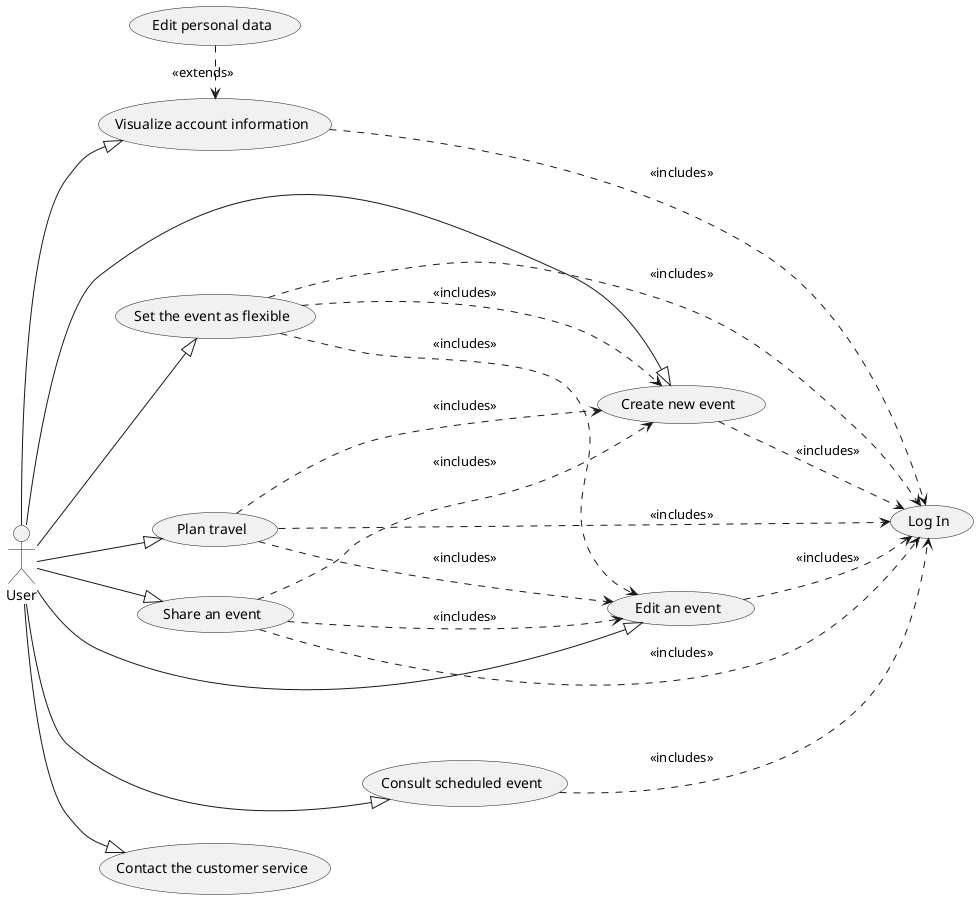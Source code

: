 @startuml

actor User

left to right direction

User --|> (Create new event)
(Create new event) ..> (Log In) :<<includes>>

User --|> (Edit an event)
(Edit an event) ..> (Log In) :<<includes>>

User --|> (Set the event as flexible)
(Set the event as flexible) ..> (Create new event) :<<includes>>
(Set the event as flexible) ..> (Edit an event) :<<includes>>
(Set the event as flexible) ..> (Log In) :<<includes>>

User --|> (Share an event)
(Share an event) ..> (Create new event) :<<includes>>
(Share an event) ..> (Edit an event) :<<includes>>
(Share an event) ..> (Log In) :<<includes>>

User --|> (Plan travel)
(Plan travel) ..> (Create new event) :<<includes>>
(Plan travel) ..> (Edit an event) :<<includes>>
(Plan travel) ..> (Log In) :<<includes>>

User --|> (Consult scheduled event)
(Consult scheduled event) ..> (Log In) :<<includes>>

User --|> (Visualize account information)
(Edit personal data) .> (Visualize account information) :<<extends>>
(Visualize account information) ..> (Log In) :<<includes>>

User --|> (Contact the customer service)

@enduml
